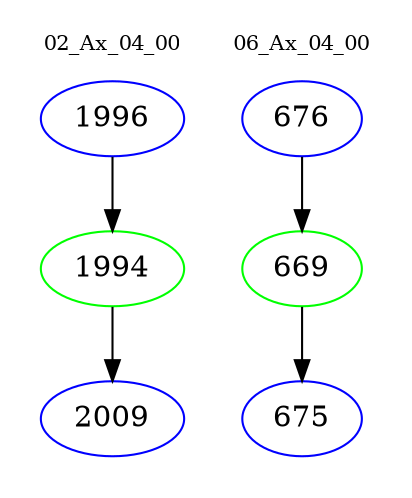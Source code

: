 digraph{
subgraph cluster_0 {
color = white
label = "02_Ax_04_00";
fontsize=10;
T0_1996 [label="1996", color="blue"]
T0_1996 -> T0_1994 [color="black"]
T0_1994 [label="1994", color="green"]
T0_1994 -> T0_2009 [color="black"]
T0_2009 [label="2009", color="blue"]
}
subgraph cluster_1 {
color = white
label = "06_Ax_04_00";
fontsize=10;
T1_676 [label="676", color="blue"]
T1_676 -> T1_669 [color="black"]
T1_669 [label="669", color="green"]
T1_669 -> T1_675 [color="black"]
T1_675 [label="675", color="blue"]
}
}
